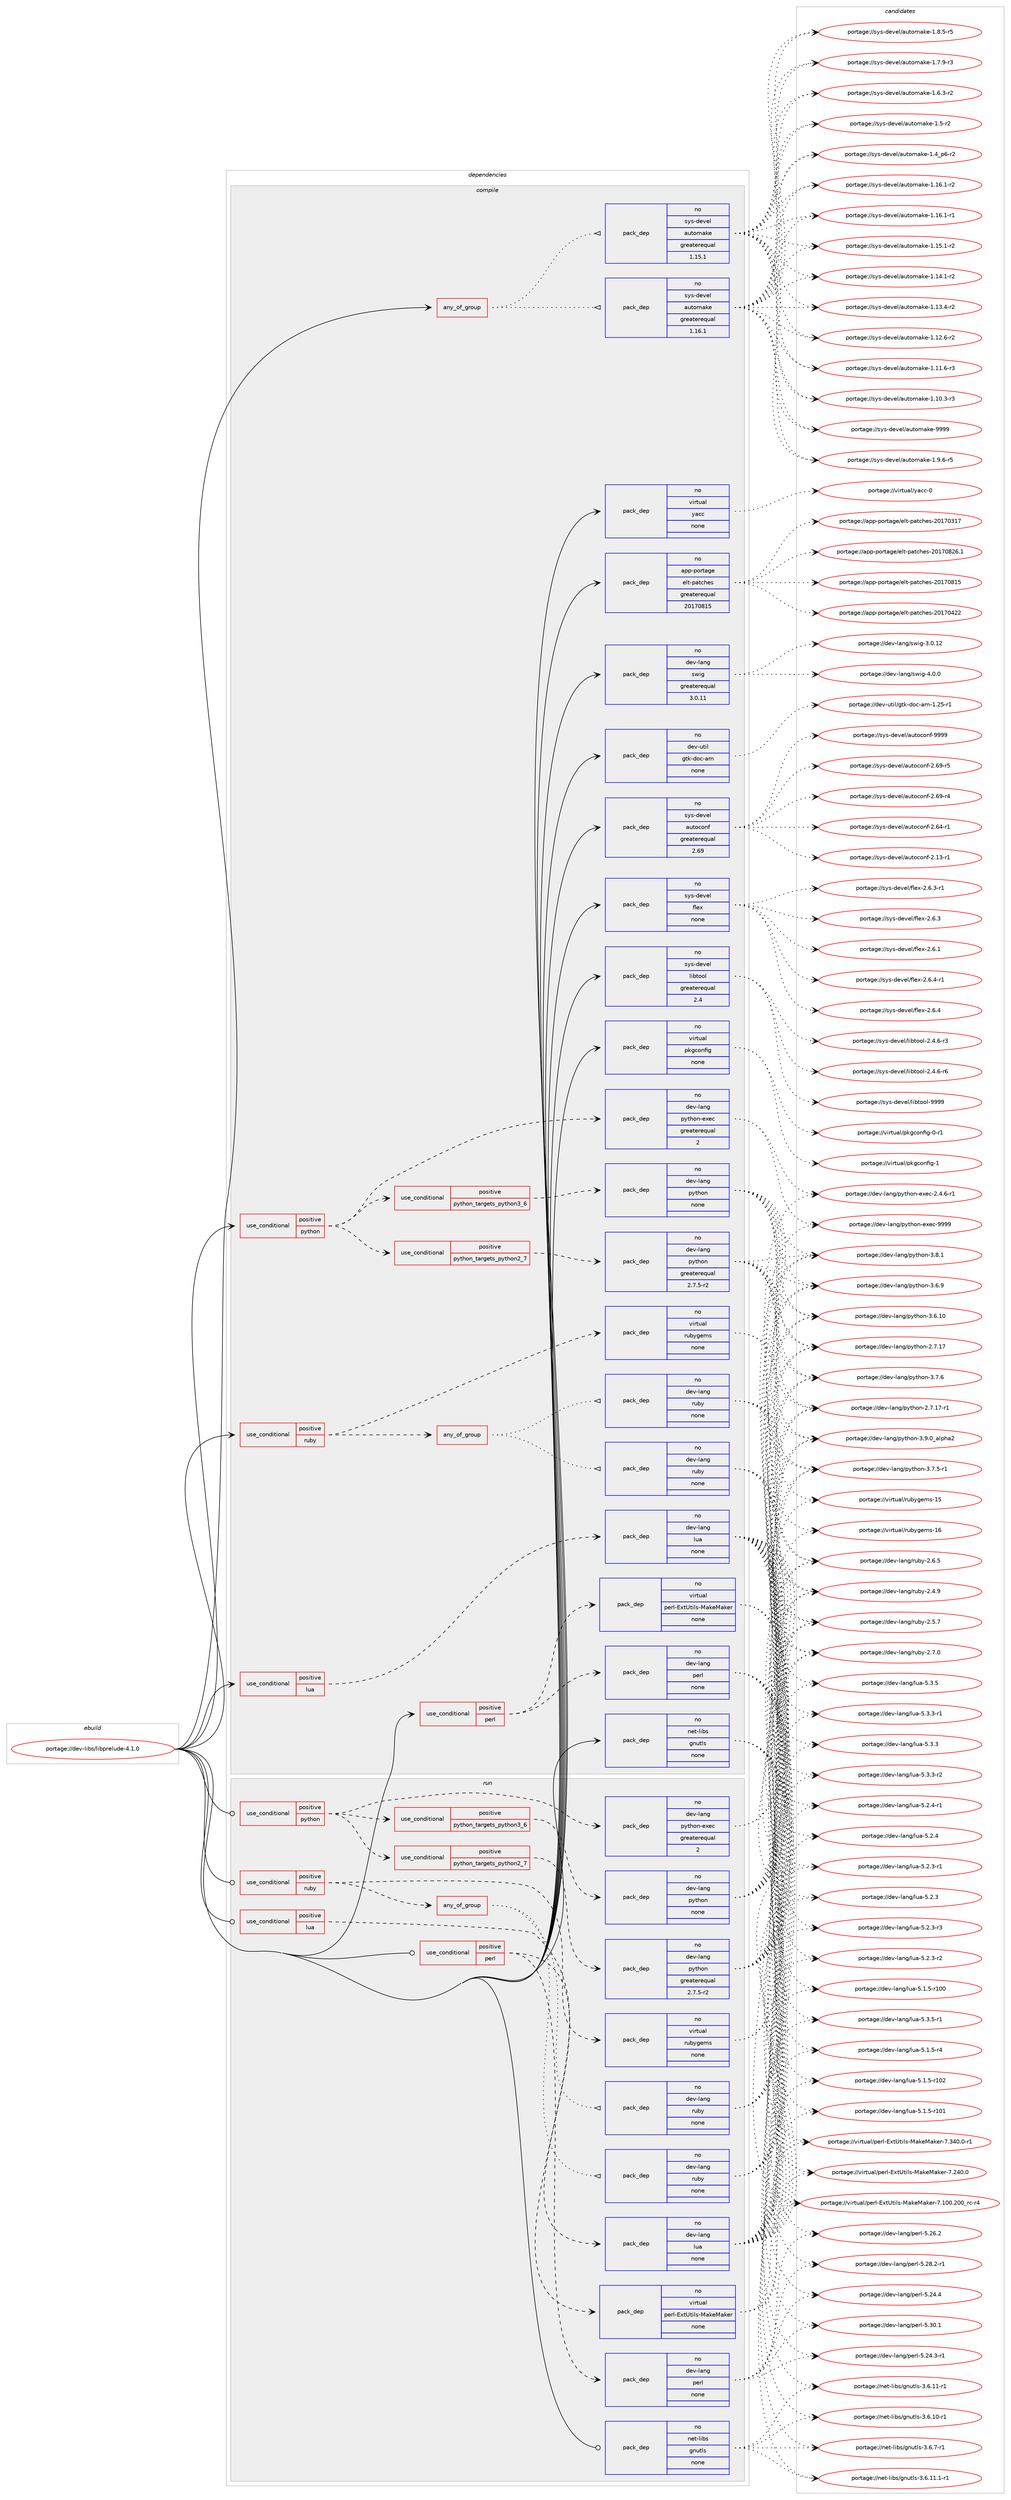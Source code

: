 digraph prolog {

# *************
# Graph options
# *************

newrank=true;
concentrate=true;
compound=true;
graph [rankdir=LR,fontname=Helvetica,fontsize=10,ranksep=1.5];#, ranksep=2.5, nodesep=0.2];
edge  [arrowhead=vee];
node  [fontname=Helvetica,fontsize=10];

# **********
# The ebuild
# **********

subgraph cluster_leftcol {
color=gray;
label=<<i>ebuild</i>>;
id [label="portage://dev-libs/libprelude-4.1.0", color=red, width=4, href="../dev-libs/libprelude-4.1.0.svg"];
}

# ****************
# The dependencies
# ****************

subgraph cluster_midcol {
color=gray;
label=<<i>dependencies</i>>;
subgraph cluster_compile {
fillcolor="#eeeeee";
style=filled;
label=<<i>compile</i>>;
subgraph any5005 {
dependency511119 [label=<<TABLE BORDER="0" CELLBORDER="1" CELLSPACING="0" CELLPADDING="4"><TR><TD CELLPADDING="10">any_of_group</TD></TR></TABLE>>, shape=none, color=red];subgraph pack380929 {
dependency511120 [label=<<TABLE BORDER="0" CELLBORDER="1" CELLSPACING="0" CELLPADDING="4" WIDTH="220"><TR><TD ROWSPAN="6" CELLPADDING="30">pack_dep</TD></TR><TR><TD WIDTH="110">no</TD></TR><TR><TD>sys-devel</TD></TR><TR><TD>automake</TD></TR><TR><TD>greaterequal</TD></TR><TR><TD>1.16.1</TD></TR></TABLE>>, shape=none, color=blue];
}
dependency511119:e -> dependency511120:w [weight=20,style="dotted",arrowhead="oinv"];
subgraph pack380930 {
dependency511121 [label=<<TABLE BORDER="0" CELLBORDER="1" CELLSPACING="0" CELLPADDING="4" WIDTH="220"><TR><TD ROWSPAN="6" CELLPADDING="30">pack_dep</TD></TR><TR><TD WIDTH="110">no</TD></TR><TR><TD>sys-devel</TD></TR><TR><TD>automake</TD></TR><TR><TD>greaterequal</TD></TR><TR><TD>1.15.1</TD></TR></TABLE>>, shape=none, color=blue];
}
dependency511119:e -> dependency511121:w [weight=20,style="dotted",arrowhead="oinv"];
}
id:e -> dependency511119:w [weight=20,style="solid",arrowhead="vee"];
subgraph cond124950 {
dependency511122 [label=<<TABLE BORDER="0" CELLBORDER="1" CELLSPACING="0" CELLPADDING="4"><TR><TD ROWSPAN="3" CELLPADDING="10">use_conditional</TD></TR><TR><TD>positive</TD></TR><TR><TD>lua</TD></TR></TABLE>>, shape=none, color=red];
subgraph pack380931 {
dependency511123 [label=<<TABLE BORDER="0" CELLBORDER="1" CELLSPACING="0" CELLPADDING="4" WIDTH="220"><TR><TD ROWSPAN="6" CELLPADDING="30">pack_dep</TD></TR><TR><TD WIDTH="110">no</TD></TR><TR><TD>dev-lang</TD></TR><TR><TD>lua</TD></TR><TR><TD>none</TD></TR><TR><TD></TD></TR></TABLE>>, shape=none, color=blue];
}
dependency511122:e -> dependency511123:w [weight=20,style="dashed",arrowhead="vee"];
}
id:e -> dependency511122:w [weight=20,style="solid",arrowhead="vee"];
subgraph cond124951 {
dependency511124 [label=<<TABLE BORDER="0" CELLBORDER="1" CELLSPACING="0" CELLPADDING="4"><TR><TD ROWSPAN="3" CELLPADDING="10">use_conditional</TD></TR><TR><TD>positive</TD></TR><TR><TD>perl</TD></TR></TABLE>>, shape=none, color=red];
subgraph pack380932 {
dependency511125 [label=<<TABLE BORDER="0" CELLBORDER="1" CELLSPACING="0" CELLPADDING="4" WIDTH="220"><TR><TD ROWSPAN="6" CELLPADDING="30">pack_dep</TD></TR><TR><TD WIDTH="110">no</TD></TR><TR><TD>dev-lang</TD></TR><TR><TD>perl</TD></TR><TR><TD>none</TD></TR><TR><TD></TD></TR></TABLE>>, shape=none, color=blue];
}
dependency511124:e -> dependency511125:w [weight=20,style="dashed",arrowhead="vee"];
subgraph pack380933 {
dependency511126 [label=<<TABLE BORDER="0" CELLBORDER="1" CELLSPACING="0" CELLPADDING="4" WIDTH="220"><TR><TD ROWSPAN="6" CELLPADDING="30">pack_dep</TD></TR><TR><TD WIDTH="110">no</TD></TR><TR><TD>virtual</TD></TR><TR><TD>perl-ExtUtils-MakeMaker</TD></TR><TR><TD>none</TD></TR><TR><TD></TD></TR></TABLE>>, shape=none, color=blue];
}
dependency511124:e -> dependency511126:w [weight=20,style="dashed",arrowhead="vee"];
}
id:e -> dependency511124:w [weight=20,style="solid",arrowhead="vee"];
subgraph cond124952 {
dependency511127 [label=<<TABLE BORDER="0" CELLBORDER="1" CELLSPACING="0" CELLPADDING="4"><TR><TD ROWSPAN="3" CELLPADDING="10">use_conditional</TD></TR><TR><TD>positive</TD></TR><TR><TD>python</TD></TR></TABLE>>, shape=none, color=red];
subgraph cond124953 {
dependency511128 [label=<<TABLE BORDER="0" CELLBORDER="1" CELLSPACING="0" CELLPADDING="4"><TR><TD ROWSPAN="3" CELLPADDING="10">use_conditional</TD></TR><TR><TD>positive</TD></TR><TR><TD>python_targets_python2_7</TD></TR></TABLE>>, shape=none, color=red];
subgraph pack380934 {
dependency511129 [label=<<TABLE BORDER="0" CELLBORDER="1" CELLSPACING="0" CELLPADDING="4" WIDTH="220"><TR><TD ROWSPAN="6" CELLPADDING="30">pack_dep</TD></TR><TR><TD WIDTH="110">no</TD></TR><TR><TD>dev-lang</TD></TR><TR><TD>python</TD></TR><TR><TD>greaterequal</TD></TR><TR><TD>2.7.5-r2</TD></TR></TABLE>>, shape=none, color=blue];
}
dependency511128:e -> dependency511129:w [weight=20,style="dashed",arrowhead="vee"];
}
dependency511127:e -> dependency511128:w [weight=20,style="dashed",arrowhead="vee"];
subgraph cond124954 {
dependency511130 [label=<<TABLE BORDER="0" CELLBORDER="1" CELLSPACING="0" CELLPADDING="4"><TR><TD ROWSPAN="3" CELLPADDING="10">use_conditional</TD></TR><TR><TD>positive</TD></TR><TR><TD>python_targets_python3_6</TD></TR></TABLE>>, shape=none, color=red];
subgraph pack380935 {
dependency511131 [label=<<TABLE BORDER="0" CELLBORDER="1" CELLSPACING="0" CELLPADDING="4" WIDTH="220"><TR><TD ROWSPAN="6" CELLPADDING="30">pack_dep</TD></TR><TR><TD WIDTH="110">no</TD></TR><TR><TD>dev-lang</TD></TR><TR><TD>python</TD></TR><TR><TD>none</TD></TR><TR><TD></TD></TR></TABLE>>, shape=none, color=blue];
}
dependency511130:e -> dependency511131:w [weight=20,style="dashed",arrowhead="vee"];
}
dependency511127:e -> dependency511130:w [weight=20,style="dashed",arrowhead="vee"];
subgraph pack380936 {
dependency511132 [label=<<TABLE BORDER="0" CELLBORDER="1" CELLSPACING="0" CELLPADDING="4" WIDTH="220"><TR><TD ROWSPAN="6" CELLPADDING="30">pack_dep</TD></TR><TR><TD WIDTH="110">no</TD></TR><TR><TD>dev-lang</TD></TR><TR><TD>python-exec</TD></TR><TR><TD>greaterequal</TD></TR><TR><TD>2</TD></TR></TABLE>>, shape=none, color=blue];
}
dependency511127:e -> dependency511132:w [weight=20,style="dashed",arrowhead="vee"];
}
id:e -> dependency511127:w [weight=20,style="solid",arrowhead="vee"];
subgraph cond124955 {
dependency511133 [label=<<TABLE BORDER="0" CELLBORDER="1" CELLSPACING="0" CELLPADDING="4"><TR><TD ROWSPAN="3" CELLPADDING="10">use_conditional</TD></TR><TR><TD>positive</TD></TR><TR><TD>ruby</TD></TR></TABLE>>, shape=none, color=red];
subgraph any5006 {
dependency511134 [label=<<TABLE BORDER="0" CELLBORDER="1" CELLSPACING="0" CELLPADDING="4"><TR><TD CELLPADDING="10">any_of_group</TD></TR></TABLE>>, shape=none, color=red];subgraph pack380937 {
dependency511135 [label=<<TABLE BORDER="0" CELLBORDER="1" CELLSPACING="0" CELLPADDING="4" WIDTH="220"><TR><TD ROWSPAN="6" CELLPADDING="30">pack_dep</TD></TR><TR><TD WIDTH="110">no</TD></TR><TR><TD>dev-lang</TD></TR><TR><TD>ruby</TD></TR><TR><TD>none</TD></TR><TR><TD></TD></TR></TABLE>>, shape=none, color=blue];
}
dependency511134:e -> dependency511135:w [weight=20,style="dotted",arrowhead="oinv"];
subgraph pack380938 {
dependency511136 [label=<<TABLE BORDER="0" CELLBORDER="1" CELLSPACING="0" CELLPADDING="4" WIDTH="220"><TR><TD ROWSPAN="6" CELLPADDING="30">pack_dep</TD></TR><TR><TD WIDTH="110">no</TD></TR><TR><TD>dev-lang</TD></TR><TR><TD>ruby</TD></TR><TR><TD>none</TD></TR><TR><TD></TD></TR></TABLE>>, shape=none, color=blue];
}
dependency511134:e -> dependency511136:w [weight=20,style="dotted",arrowhead="oinv"];
}
dependency511133:e -> dependency511134:w [weight=20,style="dashed",arrowhead="vee"];
subgraph pack380939 {
dependency511137 [label=<<TABLE BORDER="0" CELLBORDER="1" CELLSPACING="0" CELLPADDING="4" WIDTH="220"><TR><TD ROWSPAN="6" CELLPADDING="30">pack_dep</TD></TR><TR><TD WIDTH="110">no</TD></TR><TR><TD>virtual</TD></TR><TR><TD>rubygems</TD></TR><TR><TD>none</TD></TR><TR><TD></TD></TR></TABLE>>, shape=none, color=blue];
}
dependency511133:e -> dependency511137:w [weight=20,style="dashed",arrowhead="vee"];
}
id:e -> dependency511133:w [weight=20,style="solid",arrowhead="vee"];
subgraph pack380940 {
dependency511138 [label=<<TABLE BORDER="0" CELLBORDER="1" CELLSPACING="0" CELLPADDING="4" WIDTH="220"><TR><TD ROWSPAN="6" CELLPADDING="30">pack_dep</TD></TR><TR><TD WIDTH="110">no</TD></TR><TR><TD>app-portage</TD></TR><TR><TD>elt-patches</TD></TR><TR><TD>greaterequal</TD></TR><TR><TD>20170815</TD></TR></TABLE>>, shape=none, color=blue];
}
id:e -> dependency511138:w [weight=20,style="solid",arrowhead="vee"];
subgraph pack380941 {
dependency511139 [label=<<TABLE BORDER="0" CELLBORDER="1" CELLSPACING="0" CELLPADDING="4" WIDTH="220"><TR><TD ROWSPAN="6" CELLPADDING="30">pack_dep</TD></TR><TR><TD WIDTH="110">no</TD></TR><TR><TD>dev-lang</TD></TR><TR><TD>swig</TD></TR><TR><TD>greaterequal</TD></TR><TR><TD>3.0.11</TD></TR></TABLE>>, shape=none, color=blue];
}
id:e -> dependency511139:w [weight=20,style="solid",arrowhead="vee"];
subgraph pack380942 {
dependency511140 [label=<<TABLE BORDER="0" CELLBORDER="1" CELLSPACING="0" CELLPADDING="4" WIDTH="220"><TR><TD ROWSPAN="6" CELLPADDING="30">pack_dep</TD></TR><TR><TD WIDTH="110">no</TD></TR><TR><TD>dev-util</TD></TR><TR><TD>gtk-doc-am</TD></TR><TR><TD>none</TD></TR><TR><TD></TD></TR></TABLE>>, shape=none, color=blue];
}
id:e -> dependency511140:w [weight=20,style="solid",arrowhead="vee"];
subgraph pack380943 {
dependency511141 [label=<<TABLE BORDER="0" CELLBORDER="1" CELLSPACING="0" CELLPADDING="4" WIDTH="220"><TR><TD ROWSPAN="6" CELLPADDING="30">pack_dep</TD></TR><TR><TD WIDTH="110">no</TD></TR><TR><TD>net-libs</TD></TR><TR><TD>gnutls</TD></TR><TR><TD>none</TD></TR><TR><TD></TD></TR></TABLE>>, shape=none, color=blue];
}
id:e -> dependency511141:w [weight=20,style="solid",arrowhead="vee"];
subgraph pack380944 {
dependency511142 [label=<<TABLE BORDER="0" CELLBORDER="1" CELLSPACING="0" CELLPADDING="4" WIDTH="220"><TR><TD ROWSPAN="6" CELLPADDING="30">pack_dep</TD></TR><TR><TD WIDTH="110">no</TD></TR><TR><TD>sys-devel</TD></TR><TR><TD>autoconf</TD></TR><TR><TD>greaterequal</TD></TR><TR><TD>2.69</TD></TR></TABLE>>, shape=none, color=blue];
}
id:e -> dependency511142:w [weight=20,style="solid",arrowhead="vee"];
subgraph pack380945 {
dependency511143 [label=<<TABLE BORDER="0" CELLBORDER="1" CELLSPACING="0" CELLPADDING="4" WIDTH="220"><TR><TD ROWSPAN="6" CELLPADDING="30">pack_dep</TD></TR><TR><TD WIDTH="110">no</TD></TR><TR><TD>sys-devel</TD></TR><TR><TD>flex</TD></TR><TR><TD>none</TD></TR><TR><TD></TD></TR></TABLE>>, shape=none, color=blue];
}
id:e -> dependency511143:w [weight=20,style="solid",arrowhead="vee"];
subgraph pack380946 {
dependency511144 [label=<<TABLE BORDER="0" CELLBORDER="1" CELLSPACING="0" CELLPADDING="4" WIDTH="220"><TR><TD ROWSPAN="6" CELLPADDING="30">pack_dep</TD></TR><TR><TD WIDTH="110">no</TD></TR><TR><TD>sys-devel</TD></TR><TR><TD>libtool</TD></TR><TR><TD>greaterequal</TD></TR><TR><TD>2.4</TD></TR></TABLE>>, shape=none, color=blue];
}
id:e -> dependency511144:w [weight=20,style="solid",arrowhead="vee"];
subgraph pack380947 {
dependency511145 [label=<<TABLE BORDER="0" CELLBORDER="1" CELLSPACING="0" CELLPADDING="4" WIDTH="220"><TR><TD ROWSPAN="6" CELLPADDING="30">pack_dep</TD></TR><TR><TD WIDTH="110">no</TD></TR><TR><TD>virtual</TD></TR><TR><TD>pkgconfig</TD></TR><TR><TD>none</TD></TR><TR><TD></TD></TR></TABLE>>, shape=none, color=blue];
}
id:e -> dependency511145:w [weight=20,style="solid",arrowhead="vee"];
subgraph pack380948 {
dependency511146 [label=<<TABLE BORDER="0" CELLBORDER="1" CELLSPACING="0" CELLPADDING="4" WIDTH="220"><TR><TD ROWSPAN="6" CELLPADDING="30">pack_dep</TD></TR><TR><TD WIDTH="110">no</TD></TR><TR><TD>virtual</TD></TR><TR><TD>yacc</TD></TR><TR><TD>none</TD></TR><TR><TD></TD></TR></TABLE>>, shape=none, color=blue];
}
id:e -> dependency511146:w [weight=20,style="solid",arrowhead="vee"];
}
subgraph cluster_compileandrun {
fillcolor="#eeeeee";
style=filled;
label=<<i>compile and run</i>>;
}
subgraph cluster_run {
fillcolor="#eeeeee";
style=filled;
label=<<i>run</i>>;
subgraph cond124956 {
dependency511147 [label=<<TABLE BORDER="0" CELLBORDER="1" CELLSPACING="0" CELLPADDING="4"><TR><TD ROWSPAN="3" CELLPADDING="10">use_conditional</TD></TR><TR><TD>positive</TD></TR><TR><TD>lua</TD></TR></TABLE>>, shape=none, color=red];
subgraph pack380949 {
dependency511148 [label=<<TABLE BORDER="0" CELLBORDER="1" CELLSPACING="0" CELLPADDING="4" WIDTH="220"><TR><TD ROWSPAN="6" CELLPADDING="30">pack_dep</TD></TR><TR><TD WIDTH="110">no</TD></TR><TR><TD>dev-lang</TD></TR><TR><TD>lua</TD></TR><TR><TD>none</TD></TR><TR><TD></TD></TR></TABLE>>, shape=none, color=blue];
}
dependency511147:e -> dependency511148:w [weight=20,style="dashed",arrowhead="vee"];
}
id:e -> dependency511147:w [weight=20,style="solid",arrowhead="odot"];
subgraph cond124957 {
dependency511149 [label=<<TABLE BORDER="0" CELLBORDER="1" CELLSPACING="0" CELLPADDING="4"><TR><TD ROWSPAN="3" CELLPADDING="10">use_conditional</TD></TR><TR><TD>positive</TD></TR><TR><TD>perl</TD></TR></TABLE>>, shape=none, color=red];
subgraph pack380950 {
dependency511150 [label=<<TABLE BORDER="0" CELLBORDER="1" CELLSPACING="0" CELLPADDING="4" WIDTH="220"><TR><TD ROWSPAN="6" CELLPADDING="30">pack_dep</TD></TR><TR><TD WIDTH="110">no</TD></TR><TR><TD>dev-lang</TD></TR><TR><TD>perl</TD></TR><TR><TD>none</TD></TR><TR><TD></TD></TR></TABLE>>, shape=none, color=blue];
}
dependency511149:e -> dependency511150:w [weight=20,style="dashed",arrowhead="vee"];
subgraph pack380951 {
dependency511151 [label=<<TABLE BORDER="0" CELLBORDER="1" CELLSPACING="0" CELLPADDING="4" WIDTH="220"><TR><TD ROWSPAN="6" CELLPADDING="30">pack_dep</TD></TR><TR><TD WIDTH="110">no</TD></TR><TR><TD>virtual</TD></TR><TR><TD>perl-ExtUtils-MakeMaker</TD></TR><TR><TD>none</TD></TR><TR><TD></TD></TR></TABLE>>, shape=none, color=blue];
}
dependency511149:e -> dependency511151:w [weight=20,style="dashed",arrowhead="vee"];
}
id:e -> dependency511149:w [weight=20,style="solid",arrowhead="odot"];
subgraph cond124958 {
dependency511152 [label=<<TABLE BORDER="0" CELLBORDER="1" CELLSPACING="0" CELLPADDING="4"><TR><TD ROWSPAN="3" CELLPADDING="10">use_conditional</TD></TR><TR><TD>positive</TD></TR><TR><TD>python</TD></TR></TABLE>>, shape=none, color=red];
subgraph cond124959 {
dependency511153 [label=<<TABLE BORDER="0" CELLBORDER="1" CELLSPACING="0" CELLPADDING="4"><TR><TD ROWSPAN="3" CELLPADDING="10">use_conditional</TD></TR><TR><TD>positive</TD></TR><TR><TD>python_targets_python2_7</TD></TR></TABLE>>, shape=none, color=red];
subgraph pack380952 {
dependency511154 [label=<<TABLE BORDER="0" CELLBORDER="1" CELLSPACING="0" CELLPADDING="4" WIDTH="220"><TR><TD ROWSPAN="6" CELLPADDING="30">pack_dep</TD></TR><TR><TD WIDTH="110">no</TD></TR><TR><TD>dev-lang</TD></TR><TR><TD>python</TD></TR><TR><TD>greaterequal</TD></TR><TR><TD>2.7.5-r2</TD></TR></TABLE>>, shape=none, color=blue];
}
dependency511153:e -> dependency511154:w [weight=20,style="dashed",arrowhead="vee"];
}
dependency511152:e -> dependency511153:w [weight=20,style="dashed",arrowhead="vee"];
subgraph cond124960 {
dependency511155 [label=<<TABLE BORDER="0" CELLBORDER="1" CELLSPACING="0" CELLPADDING="4"><TR><TD ROWSPAN="3" CELLPADDING="10">use_conditional</TD></TR><TR><TD>positive</TD></TR><TR><TD>python_targets_python3_6</TD></TR></TABLE>>, shape=none, color=red];
subgraph pack380953 {
dependency511156 [label=<<TABLE BORDER="0" CELLBORDER="1" CELLSPACING="0" CELLPADDING="4" WIDTH="220"><TR><TD ROWSPAN="6" CELLPADDING="30">pack_dep</TD></TR><TR><TD WIDTH="110">no</TD></TR><TR><TD>dev-lang</TD></TR><TR><TD>python</TD></TR><TR><TD>none</TD></TR><TR><TD></TD></TR></TABLE>>, shape=none, color=blue];
}
dependency511155:e -> dependency511156:w [weight=20,style="dashed",arrowhead="vee"];
}
dependency511152:e -> dependency511155:w [weight=20,style="dashed",arrowhead="vee"];
subgraph pack380954 {
dependency511157 [label=<<TABLE BORDER="0" CELLBORDER="1" CELLSPACING="0" CELLPADDING="4" WIDTH="220"><TR><TD ROWSPAN="6" CELLPADDING="30">pack_dep</TD></TR><TR><TD WIDTH="110">no</TD></TR><TR><TD>dev-lang</TD></TR><TR><TD>python-exec</TD></TR><TR><TD>greaterequal</TD></TR><TR><TD>2</TD></TR></TABLE>>, shape=none, color=blue];
}
dependency511152:e -> dependency511157:w [weight=20,style="dashed",arrowhead="vee"];
}
id:e -> dependency511152:w [weight=20,style="solid",arrowhead="odot"];
subgraph cond124961 {
dependency511158 [label=<<TABLE BORDER="0" CELLBORDER="1" CELLSPACING="0" CELLPADDING="4"><TR><TD ROWSPAN="3" CELLPADDING="10">use_conditional</TD></TR><TR><TD>positive</TD></TR><TR><TD>ruby</TD></TR></TABLE>>, shape=none, color=red];
subgraph any5007 {
dependency511159 [label=<<TABLE BORDER="0" CELLBORDER="1" CELLSPACING="0" CELLPADDING="4"><TR><TD CELLPADDING="10">any_of_group</TD></TR></TABLE>>, shape=none, color=red];subgraph pack380955 {
dependency511160 [label=<<TABLE BORDER="0" CELLBORDER="1" CELLSPACING="0" CELLPADDING="4" WIDTH="220"><TR><TD ROWSPAN="6" CELLPADDING="30">pack_dep</TD></TR><TR><TD WIDTH="110">no</TD></TR><TR><TD>dev-lang</TD></TR><TR><TD>ruby</TD></TR><TR><TD>none</TD></TR><TR><TD></TD></TR></TABLE>>, shape=none, color=blue];
}
dependency511159:e -> dependency511160:w [weight=20,style="dotted",arrowhead="oinv"];
subgraph pack380956 {
dependency511161 [label=<<TABLE BORDER="0" CELLBORDER="1" CELLSPACING="0" CELLPADDING="4" WIDTH="220"><TR><TD ROWSPAN="6" CELLPADDING="30">pack_dep</TD></TR><TR><TD WIDTH="110">no</TD></TR><TR><TD>dev-lang</TD></TR><TR><TD>ruby</TD></TR><TR><TD>none</TD></TR><TR><TD></TD></TR></TABLE>>, shape=none, color=blue];
}
dependency511159:e -> dependency511161:w [weight=20,style="dotted",arrowhead="oinv"];
}
dependency511158:e -> dependency511159:w [weight=20,style="dashed",arrowhead="vee"];
subgraph pack380957 {
dependency511162 [label=<<TABLE BORDER="0" CELLBORDER="1" CELLSPACING="0" CELLPADDING="4" WIDTH="220"><TR><TD ROWSPAN="6" CELLPADDING="30">pack_dep</TD></TR><TR><TD WIDTH="110">no</TD></TR><TR><TD>virtual</TD></TR><TR><TD>rubygems</TD></TR><TR><TD>none</TD></TR><TR><TD></TD></TR></TABLE>>, shape=none, color=blue];
}
dependency511158:e -> dependency511162:w [weight=20,style="dashed",arrowhead="vee"];
}
id:e -> dependency511158:w [weight=20,style="solid",arrowhead="odot"];
subgraph pack380958 {
dependency511163 [label=<<TABLE BORDER="0" CELLBORDER="1" CELLSPACING="0" CELLPADDING="4" WIDTH="220"><TR><TD ROWSPAN="6" CELLPADDING="30">pack_dep</TD></TR><TR><TD WIDTH="110">no</TD></TR><TR><TD>net-libs</TD></TR><TR><TD>gnutls</TD></TR><TR><TD>none</TD></TR><TR><TD></TD></TR></TABLE>>, shape=none, color=blue];
}
id:e -> dependency511163:w [weight=20,style="solid",arrowhead="odot"];
}
}

# **************
# The candidates
# **************

subgraph cluster_choices {
rank=same;
color=gray;
label=<<i>candidates</i>>;

subgraph choice380929 {
color=black;
nodesep=1;
choice115121115451001011181011084797117116111109971071014557575757 [label="portage://sys-devel/automake-9999", color=red, width=4,href="../sys-devel/automake-9999.svg"];
choice115121115451001011181011084797117116111109971071014549465746544511453 [label="portage://sys-devel/automake-1.9.6-r5", color=red, width=4,href="../sys-devel/automake-1.9.6-r5.svg"];
choice115121115451001011181011084797117116111109971071014549465646534511453 [label="portage://sys-devel/automake-1.8.5-r5", color=red, width=4,href="../sys-devel/automake-1.8.5-r5.svg"];
choice115121115451001011181011084797117116111109971071014549465546574511451 [label="portage://sys-devel/automake-1.7.9-r3", color=red, width=4,href="../sys-devel/automake-1.7.9-r3.svg"];
choice115121115451001011181011084797117116111109971071014549465446514511450 [label="portage://sys-devel/automake-1.6.3-r2", color=red, width=4,href="../sys-devel/automake-1.6.3-r2.svg"];
choice11512111545100101118101108479711711611110997107101454946534511450 [label="portage://sys-devel/automake-1.5-r2", color=red, width=4,href="../sys-devel/automake-1.5-r2.svg"];
choice115121115451001011181011084797117116111109971071014549465295112544511450 [label="portage://sys-devel/automake-1.4_p6-r2", color=red, width=4,href="../sys-devel/automake-1.4_p6-r2.svg"];
choice11512111545100101118101108479711711611110997107101454946495446494511450 [label="portage://sys-devel/automake-1.16.1-r2", color=red, width=4,href="../sys-devel/automake-1.16.1-r2.svg"];
choice11512111545100101118101108479711711611110997107101454946495446494511449 [label="portage://sys-devel/automake-1.16.1-r1", color=red, width=4,href="../sys-devel/automake-1.16.1-r1.svg"];
choice11512111545100101118101108479711711611110997107101454946495346494511450 [label="portage://sys-devel/automake-1.15.1-r2", color=red, width=4,href="../sys-devel/automake-1.15.1-r2.svg"];
choice11512111545100101118101108479711711611110997107101454946495246494511450 [label="portage://sys-devel/automake-1.14.1-r2", color=red, width=4,href="../sys-devel/automake-1.14.1-r2.svg"];
choice11512111545100101118101108479711711611110997107101454946495146524511450 [label="portage://sys-devel/automake-1.13.4-r2", color=red, width=4,href="../sys-devel/automake-1.13.4-r2.svg"];
choice11512111545100101118101108479711711611110997107101454946495046544511450 [label="portage://sys-devel/automake-1.12.6-r2", color=red, width=4,href="../sys-devel/automake-1.12.6-r2.svg"];
choice11512111545100101118101108479711711611110997107101454946494946544511451 [label="portage://sys-devel/automake-1.11.6-r3", color=red, width=4,href="../sys-devel/automake-1.11.6-r3.svg"];
choice11512111545100101118101108479711711611110997107101454946494846514511451 [label="portage://sys-devel/automake-1.10.3-r3", color=red, width=4,href="../sys-devel/automake-1.10.3-r3.svg"];
dependency511120:e -> choice115121115451001011181011084797117116111109971071014557575757:w [style=dotted,weight="100"];
dependency511120:e -> choice115121115451001011181011084797117116111109971071014549465746544511453:w [style=dotted,weight="100"];
dependency511120:e -> choice115121115451001011181011084797117116111109971071014549465646534511453:w [style=dotted,weight="100"];
dependency511120:e -> choice115121115451001011181011084797117116111109971071014549465546574511451:w [style=dotted,weight="100"];
dependency511120:e -> choice115121115451001011181011084797117116111109971071014549465446514511450:w [style=dotted,weight="100"];
dependency511120:e -> choice11512111545100101118101108479711711611110997107101454946534511450:w [style=dotted,weight="100"];
dependency511120:e -> choice115121115451001011181011084797117116111109971071014549465295112544511450:w [style=dotted,weight="100"];
dependency511120:e -> choice11512111545100101118101108479711711611110997107101454946495446494511450:w [style=dotted,weight="100"];
dependency511120:e -> choice11512111545100101118101108479711711611110997107101454946495446494511449:w [style=dotted,weight="100"];
dependency511120:e -> choice11512111545100101118101108479711711611110997107101454946495346494511450:w [style=dotted,weight="100"];
dependency511120:e -> choice11512111545100101118101108479711711611110997107101454946495246494511450:w [style=dotted,weight="100"];
dependency511120:e -> choice11512111545100101118101108479711711611110997107101454946495146524511450:w [style=dotted,weight="100"];
dependency511120:e -> choice11512111545100101118101108479711711611110997107101454946495046544511450:w [style=dotted,weight="100"];
dependency511120:e -> choice11512111545100101118101108479711711611110997107101454946494946544511451:w [style=dotted,weight="100"];
dependency511120:e -> choice11512111545100101118101108479711711611110997107101454946494846514511451:w [style=dotted,weight="100"];
}
subgraph choice380930 {
color=black;
nodesep=1;
choice115121115451001011181011084797117116111109971071014557575757 [label="portage://sys-devel/automake-9999", color=red, width=4,href="../sys-devel/automake-9999.svg"];
choice115121115451001011181011084797117116111109971071014549465746544511453 [label="portage://sys-devel/automake-1.9.6-r5", color=red, width=4,href="../sys-devel/automake-1.9.6-r5.svg"];
choice115121115451001011181011084797117116111109971071014549465646534511453 [label="portage://sys-devel/automake-1.8.5-r5", color=red, width=4,href="../sys-devel/automake-1.8.5-r5.svg"];
choice115121115451001011181011084797117116111109971071014549465546574511451 [label="portage://sys-devel/automake-1.7.9-r3", color=red, width=4,href="../sys-devel/automake-1.7.9-r3.svg"];
choice115121115451001011181011084797117116111109971071014549465446514511450 [label="portage://sys-devel/automake-1.6.3-r2", color=red, width=4,href="../sys-devel/automake-1.6.3-r2.svg"];
choice11512111545100101118101108479711711611110997107101454946534511450 [label="portage://sys-devel/automake-1.5-r2", color=red, width=4,href="../sys-devel/automake-1.5-r2.svg"];
choice115121115451001011181011084797117116111109971071014549465295112544511450 [label="portage://sys-devel/automake-1.4_p6-r2", color=red, width=4,href="../sys-devel/automake-1.4_p6-r2.svg"];
choice11512111545100101118101108479711711611110997107101454946495446494511450 [label="portage://sys-devel/automake-1.16.1-r2", color=red, width=4,href="../sys-devel/automake-1.16.1-r2.svg"];
choice11512111545100101118101108479711711611110997107101454946495446494511449 [label="portage://sys-devel/automake-1.16.1-r1", color=red, width=4,href="../sys-devel/automake-1.16.1-r1.svg"];
choice11512111545100101118101108479711711611110997107101454946495346494511450 [label="portage://sys-devel/automake-1.15.1-r2", color=red, width=4,href="../sys-devel/automake-1.15.1-r2.svg"];
choice11512111545100101118101108479711711611110997107101454946495246494511450 [label="portage://sys-devel/automake-1.14.1-r2", color=red, width=4,href="../sys-devel/automake-1.14.1-r2.svg"];
choice11512111545100101118101108479711711611110997107101454946495146524511450 [label="portage://sys-devel/automake-1.13.4-r2", color=red, width=4,href="../sys-devel/automake-1.13.4-r2.svg"];
choice11512111545100101118101108479711711611110997107101454946495046544511450 [label="portage://sys-devel/automake-1.12.6-r2", color=red, width=4,href="../sys-devel/automake-1.12.6-r2.svg"];
choice11512111545100101118101108479711711611110997107101454946494946544511451 [label="portage://sys-devel/automake-1.11.6-r3", color=red, width=4,href="../sys-devel/automake-1.11.6-r3.svg"];
choice11512111545100101118101108479711711611110997107101454946494846514511451 [label="portage://sys-devel/automake-1.10.3-r3", color=red, width=4,href="../sys-devel/automake-1.10.3-r3.svg"];
dependency511121:e -> choice115121115451001011181011084797117116111109971071014557575757:w [style=dotted,weight="100"];
dependency511121:e -> choice115121115451001011181011084797117116111109971071014549465746544511453:w [style=dotted,weight="100"];
dependency511121:e -> choice115121115451001011181011084797117116111109971071014549465646534511453:w [style=dotted,weight="100"];
dependency511121:e -> choice115121115451001011181011084797117116111109971071014549465546574511451:w [style=dotted,weight="100"];
dependency511121:e -> choice115121115451001011181011084797117116111109971071014549465446514511450:w [style=dotted,weight="100"];
dependency511121:e -> choice11512111545100101118101108479711711611110997107101454946534511450:w [style=dotted,weight="100"];
dependency511121:e -> choice115121115451001011181011084797117116111109971071014549465295112544511450:w [style=dotted,weight="100"];
dependency511121:e -> choice11512111545100101118101108479711711611110997107101454946495446494511450:w [style=dotted,weight="100"];
dependency511121:e -> choice11512111545100101118101108479711711611110997107101454946495446494511449:w [style=dotted,weight="100"];
dependency511121:e -> choice11512111545100101118101108479711711611110997107101454946495346494511450:w [style=dotted,weight="100"];
dependency511121:e -> choice11512111545100101118101108479711711611110997107101454946495246494511450:w [style=dotted,weight="100"];
dependency511121:e -> choice11512111545100101118101108479711711611110997107101454946495146524511450:w [style=dotted,weight="100"];
dependency511121:e -> choice11512111545100101118101108479711711611110997107101454946495046544511450:w [style=dotted,weight="100"];
dependency511121:e -> choice11512111545100101118101108479711711611110997107101454946494946544511451:w [style=dotted,weight="100"];
dependency511121:e -> choice11512111545100101118101108479711711611110997107101454946494846514511451:w [style=dotted,weight="100"];
}
subgraph choice380931 {
color=black;
nodesep=1;
choice100101118451089711010347108117974553465146534511449 [label="portage://dev-lang/lua-5.3.5-r1", color=red, width=4,href="../dev-lang/lua-5.3.5-r1.svg"];
choice10010111845108971101034710811797455346514653 [label="portage://dev-lang/lua-5.3.5", color=red, width=4,href="../dev-lang/lua-5.3.5.svg"];
choice100101118451089711010347108117974553465146514511450 [label="portage://dev-lang/lua-5.3.3-r2", color=red, width=4,href="../dev-lang/lua-5.3.3-r2.svg"];
choice100101118451089711010347108117974553465146514511449 [label="portage://dev-lang/lua-5.3.3-r1", color=red, width=4,href="../dev-lang/lua-5.3.3-r1.svg"];
choice10010111845108971101034710811797455346514651 [label="portage://dev-lang/lua-5.3.3", color=red, width=4,href="../dev-lang/lua-5.3.3.svg"];
choice100101118451089711010347108117974553465046524511449 [label="portage://dev-lang/lua-5.2.4-r1", color=red, width=4,href="../dev-lang/lua-5.2.4-r1.svg"];
choice10010111845108971101034710811797455346504652 [label="portage://dev-lang/lua-5.2.4", color=red, width=4,href="../dev-lang/lua-5.2.4.svg"];
choice100101118451089711010347108117974553465046514511451 [label="portage://dev-lang/lua-5.2.3-r3", color=red, width=4,href="../dev-lang/lua-5.2.3-r3.svg"];
choice100101118451089711010347108117974553465046514511450 [label="portage://dev-lang/lua-5.2.3-r2", color=red, width=4,href="../dev-lang/lua-5.2.3-r2.svg"];
choice100101118451089711010347108117974553465046514511449 [label="portage://dev-lang/lua-5.2.3-r1", color=red, width=4,href="../dev-lang/lua-5.2.3-r1.svg"];
choice10010111845108971101034710811797455346504651 [label="portage://dev-lang/lua-5.2.3", color=red, width=4,href="../dev-lang/lua-5.2.3.svg"];
choice100101118451089711010347108117974553464946534511452 [label="portage://dev-lang/lua-5.1.5-r4", color=red, width=4,href="../dev-lang/lua-5.1.5-r4.svg"];
choice1001011184510897110103471081179745534649465345114494850 [label="portage://dev-lang/lua-5.1.5-r102", color=red, width=4,href="../dev-lang/lua-5.1.5-r102.svg"];
choice1001011184510897110103471081179745534649465345114494849 [label="portage://dev-lang/lua-5.1.5-r101", color=red, width=4,href="../dev-lang/lua-5.1.5-r101.svg"];
choice1001011184510897110103471081179745534649465345114494848 [label="portage://dev-lang/lua-5.1.5-r100", color=red, width=4,href="../dev-lang/lua-5.1.5-r100.svg"];
dependency511123:e -> choice100101118451089711010347108117974553465146534511449:w [style=dotted,weight="100"];
dependency511123:e -> choice10010111845108971101034710811797455346514653:w [style=dotted,weight="100"];
dependency511123:e -> choice100101118451089711010347108117974553465146514511450:w [style=dotted,weight="100"];
dependency511123:e -> choice100101118451089711010347108117974553465146514511449:w [style=dotted,weight="100"];
dependency511123:e -> choice10010111845108971101034710811797455346514651:w [style=dotted,weight="100"];
dependency511123:e -> choice100101118451089711010347108117974553465046524511449:w [style=dotted,weight="100"];
dependency511123:e -> choice10010111845108971101034710811797455346504652:w [style=dotted,weight="100"];
dependency511123:e -> choice100101118451089711010347108117974553465046514511451:w [style=dotted,weight="100"];
dependency511123:e -> choice100101118451089711010347108117974553465046514511450:w [style=dotted,weight="100"];
dependency511123:e -> choice100101118451089711010347108117974553465046514511449:w [style=dotted,weight="100"];
dependency511123:e -> choice10010111845108971101034710811797455346504651:w [style=dotted,weight="100"];
dependency511123:e -> choice100101118451089711010347108117974553464946534511452:w [style=dotted,weight="100"];
dependency511123:e -> choice1001011184510897110103471081179745534649465345114494850:w [style=dotted,weight="100"];
dependency511123:e -> choice1001011184510897110103471081179745534649465345114494849:w [style=dotted,weight="100"];
dependency511123:e -> choice1001011184510897110103471081179745534649465345114494848:w [style=dotted,weight="100"];
}
subgraph choice380932 {
color=black;
nodesep=1;
choice10010111845108971101034711210111410845534651484649 [label="portage://dev-lang/perl-5.30.1", color=red, width=4,href="../dev-lang/perl-5.30.1.svg"];
choice100101118451089711010347112101114108455346505646504511449 [label="portage://dev-lang/perl-5.28.2-r1", color=red, width=4,href="../dev-lang/perl-5.28.2-r1.svg"];
choice10010111845108971101034711210111410845534650544650 [label="portage://dev-lang/perl-5.26.2", color=red, width=4,href="../dev-lang/perl-5.26.2.svg"];
choice10010111845108971101034711210111410845534650524652 [label="portage://dev-lang/perl-5.24.4", color=red, width=4,href="../dev-lang/perl-5.24.4.svg"];
choice100101118451089711010347112101114108455346505246514511449 [label="portage://dev-lang/perl-5.24.3-r1", color=red, width=4,href="../dev-lang/perl-5.24.3-r1.svg"];
dependency511125:e -> choice10010111845108971101034711210111410845534651484649:w [style=dotted,weight="100"];
dependency511125:e -> choice100101118451089711010347112101114108455346505646504511449:w [style=dotted,weight="100"];
dependency511125:e -> choice10010111845108971101034711210111410845534650544650:w [style=dotted,weight="100"];
dependency511125:e -> choice10010111845108971101034711210111410845534650524652:w [style=dotted,weight="100"];
dependency511125:e -> choice100101118451089711010347112101114108455346505246514511449:w [style=dotted,weight="100"];
}
subgraph choice380933 {
color=black;
nodesep=1;
choice1181051141161179710847112101114108456912011685116105108115457797107101779710710111445554651524846484511449 [label="portage://virtual/perl-ExtUtils-MakeMaker-7.340.0-r1", color=red, width=4,href="../virtual/perl-ExtUtils-MakeMaker-7.340.0-r1.svg"];
choice118105114116117971084711210111410845691201168511610510811545779710710177971071011144555465052484648 [label="portage://virtual/perl-ExtUtils-MakeMaker-7.240.0", color=red, width=4,href="../virtual/perl-ExtUtils-MakeMaker-7.240.0.svg"];
choice118105114116117971084711210111410845691201168511610510811545779710710177971071011144555464948484650484895114994511452 [label="portage://virtual/perl-ExtUtils-MakeMaker-7.100.200_rc-r4", color=red, width=4,href="../virtual/perl-ExtUtils-MakeMaker-7.100.200_rc-r4.svg"];
dependency511126:e -> choice1181051141161179710847112101114108456912011685116105108115457797107101779710710111445554651524846484511449:w [style=dotted,weight="100"];
dependency511126:e -> choice118105114116117971084711210111410845691201168511610510811545779710710177971071011144555465052484648:w [style=dotted,weight="100"];
dependency511126:e -> choice118105114116117971084711210111410845691201168511610510811545779710710177971071011144555464948484650484895114994511452:w [style=dotted,weight="100"];
}
subgraph choice380934 {
color=black;
nodesep=1;
choice10010111845108971101034711212111610411111045514657464895971081121049750 [label="portage://dev-lang/python-3.9.0_alpha2", color=red, width=4,href="../dev-lang/python-3.9.0_alpha2.svg"];
choice100101118451089711010347112121116104111110455146564649 [label="portage://dev-lang/python-3.8.1", color=red, width=4,href="../dev-lang/python-3.8.1.svg"];
choice100101118451089711010347112121116104111110455146554654 [label="portage://dev-lang/python-3.7.6", color=red, width=4,href="../dev-lang/python-3.7.6.svg"];
choice1001011184510897110103471121211161041111104551465546534511449 [label="portage://dev-lang/python-3.7.5-r1", color=red, width=4,href="../dev-lang/python-3.7.5-r1.svg"];
choice100101118451089711010347112121116104111110455146544657 [label="portage://dev-lang/python-3.6.9", color=red, width=4,href="../dev-lang/python-3.6.9.svg"];
choice10010111845108971101034711212111610411111045514654464948 [label="portage://dev-lang/python-3.6.10", color=red, width=4,href="../dev-lang/python-3.6.10.svg"];
choice100101118451089711010347112121116104111110455046554649554511449 [label="portage://dev-lang/python-2.7.17-r1", color=red, width=4,href="../dev-lang/python-2.7.17-r1.svg"];
choice10010111845108971101034711212111610411111045504655464955 [label="portage://dev-lang/python-2.7.17", color=red, width=4,href="../dev-lang/python-2.7.17.svg"];
dependency511129:e -> choice10010111845108971101034711212111610411111045514657464895971081121049750:w [style=dotted,weight="100"];
dependency511129:e -> choice100101118451089711010347112121116104111110455146564649:w [style=dotted,weight="100"];
dependency511129:e -> choice100101118451089711010347112121116104111110455146554654:w [style=dotted,weight="100"];
dependency511129:e -> choice1001011184510897110103471121211161041111104551465546534511449:w [style=dotted,weight="100"];
dependency511129:e -> choice100101118451089711010347112121116104111110455146544657:w [style=dotted,weight="100"];
dependency511129:e -> choice10010111845108971101034711212111610411111045514654464948:w [style=dotted,weight="100"];
dependency511129:e -> choice100101118451089711010347112121116104111110455046554649554511449:w [style=dotted,weight="100"];
dependency511129:e -> choice10010111845108971101034711212111610411111045504655464955:w [style=dotted,weight="100"];
}
subgraph choice380935 {
color=black;
nodesep=1;
choice10010111845108971101034711212111610411111045514657464895971081121049750 [label="portage://dev-lang/python-3.9.0_alpha2", color=red, width=4,href="../dev-lang/python-3.9.0_alpha2.svg"];
choice100101118451089711010347112121116104111110455146564649 [label="portage://dev-lang/python-3.8.1", color=red, width=4,href="../dev-lang/python-3.8.1.svg"];
choice100101118451089711010347112121116104111110455146554654 [label="portage://dev-lang/python-3.7.6", color=red, width=4,href="../dev-lang/python-3.7.6.svg"];
choice1001011184510897110103471121211161041111104551465546534511449 [label="portage://dev-lang/python-3.7.5-r1", color=red, width=4,href="../dev-lang/python-3.7.5-r1.svg"];
choice100101118451089711010347112121116104111110455146544657 [label="portage://dev-lang/python-3.6.9", color=red, width=4,href="../dev-lang/python-3.6.9.svg"];
choice10010111845108971101034711212111610411111045514654464948 [label="portage://dev-lang/python-3.6.10", color=red, width=4,href="../dev-lang/python-3.6.10.svg"];
choice100101118451089711010347112121116104111110455046554649554511449 [label="portage://dev-lang/python-2.7.17-r1", color=red, width=4,href="../dev-lang/python-2.7.17-r1.svg"];
choice10010111845108971101034711212111610411111045504655464955 [label="portage://dev-lang/python-2.7.17", color=red, width=4,href="../dev-lang/python-2.7.17.svg"];
dependency511131:e -> choice10010111845108971101034711212111610411111045514657464895971081121049750:w [style=dotted,weight="100"];
dependency511131:e -> choice100101118451089711010347112121116104111110455146564649:w [style=dotted,weight="100"];
dependency511131:e -> choice100101118451089711010347112121116104111110455146554654:w [style=dotted,weight="100"];
dependency511131:e -> choice1001011184510897110103471121211161041111104551465546534511449:w [style=dotted,weight="100"];
dependency511131:e -> choice100101118451089711010347112121116104111110455146544657:w [style=dotted,weight="100"];
dependency511131:e -> choice10010111845108971101034711212111610411111045514654464948:w [style=dotted,weight="100"];
dependency511131:e -> choice100101118451089711010347112121116104111110455046554649554511449:w [style=dotted,weight="100"];
dependency511131:e -> choice10010111845108971101034711212111610411111045504655464955:w [style=dotted,weight="100"];
}
subgraph choice380936 {
color=black;
nodesep=1;
choice10010111845108971101034711212111610411111045101120101994557575757 [label="portage://dev-lang/python-exec-9999", color=red, width=4,href="../dev-lang/python-exec-9999.svg"];
choice10010111845108971101034711212111610411111045101120101994550465246544511449 [label="portage://dev-lang/python-exec-2.4.6-r1", color=red, width=4,href="../dev-lang/python-exec-2.4.6-r1.svg"];
dependency511132:e -> choice10010111845108971101034711212111610411111045101120101994557575757:w [style=dotted,weight="100"];
dependency511132:e -> choice10010111845108971101034711212111610411111045101120101994550465246544511449:w [style=dotted,weight="100"];
}
subgraph choice380937 {
color=black;
nodesep=1;
choice10010111845108971101034711411798121455046554648 [label="portage://dev-lang/ruby-2.7.0", color=red, width=4,href="../dev-lang/ruby-2.7.0.svg"];
choice10010111845108971101034711411798121455046544653 [label="portage://dev-lang/ruby-2.6.5", color=red, width=4,href="../dev-lang/ruby-2.6.5.svg"];
choice10010111845108971101034711411798121455046534655 [label="portage://dev-lang/ruby-2.5.7", color=red, width=4,href="../dev-lang/ruby-2.5.7.svg"];
choice10010111845108971101034711411798121455046524657 [label="portage://dev-lang/ruby-2.4.9", color=red, width=4,href="../dev-lang/ruby-2.4.9.svg"];
dependency511135:e -> choice10010111845108971101034711411798121455046554648:w [style=dotted,weight="100"];
dependency511135:e -> choice10010111845108971101034711411798121455046544653:w [style=dotted,weight="100"];
dependency511135:e -> choice10010111845108971101034711411798121455046534655:w [style=dotted,weight="100"];
dependency511135:e -> choice10010111845108971101034711411798121455046524657:w [style=dotted,weight="100"];
}
subgraph choice380938 {
color=black;
nodesep=1;
choice10010111845108971101034711411798121455046554648 [label="portage://dev-lang/ruby-2.7.0", color=red, width=4,href="../dev-lang/ruby-2.7.0.svg"];
choice10010111845108971101034711411798121455046544653 [label="portage://dev-lang/ruby-2.6.5", color=red, width=4,href="../dev-lang/ruby-2.6.5.svg"];
choice10010111845108971101034711411798121455046534655 [label="portage://dev-lang/ruby-2.5.7", color=red, width=4,href="../dev-lang/ruby-2.5.7.svg"];
choice10010111845108971101034711411798121455046524657 [label="portage://dev-lang/ruby-2.4.9", color=red, width=4,href="../dev-lang/ruby-2.4.9.svg"];
dependency511136:e -> choice10010111845108971101034711411798121455046554648:w [style=dotted,weight="100"];
dependency511136:e -> choice10010111845108971101034711411798121455046544653:w [style=dotted,weight="100"];
dependency511136:e -> choice10010111845108971101034711411798121455046534655:w [style=dotted,weight="100"];
dependency511136:e -> choice10010111845108971101034711411798121455046524657:w [style=dotted,weight="100"];
}
subgraph choice380939 {
color=black;
nodesep=1;
choice118105114116117971084711411798121103101109115454954 [label="portage://virtual/rubygems-16", color=red, width=4,href="../virtual/rubygems-16.svg"];
choice118105114116117971084711411798121103101109115454953 [label="portage://virtual/rubygems-15", color=red, width=4,href="../virtual/rubygems-15.svg"];
dependency511137:e -> choice118105114116117971084711411798121103101109115454954:w [style=dotted,weight="100"];
dependency511137:e -> choice118105114116117971084711411798121103101109115454953:w [style=dotted,weight="100"];
}
subgraph choice380940 {
color=black;
nodesep=1;
choice971121124511211111411697103101471011081164511297116991041011154550484955485650544649 [label="portage://app-portage/elt-patches-20170826.1", color=red, width=4,href="../app-portage/elt-patches-20170826.1.svg"];
choice97112112451121111141169710310147101108116451129711699104101115455048495548564953 [label="portage://app-portage/elt-patches-20170815", color=red, width=4,href="../app-portage/elt-patches-20170815.svg"];
choice97112112451121111141169710310147101108116451129711699104101115455048495548525050 [label="portage://app-portage/elt-patches-20170422", color=red, width=4,href="../app-portage/elt-patches-20170422.svg"];
choice97112112451121111141169710310147101108116451129711699104101115455048495548514955 [label="portage://app-portage/elt-patches-20170317", color=red, width=4,href="../app-portage/elt-patches-20170317.svg"];
dependency511138:e -> choice971121124511211111411697103101471011081164511297116991041011154550484955485650544649:w [style=dotted,weight="100"];
dependency511138:e -> choice97112112451121111141169710310147101108116451129711699104101115455048495548564953:w [style=dotted,weight="100"];
dependency511138:e -> choice97112112451121111141169710310147101108116451129711699104101115455048495548525050:w [style=dotted,weight="100"];
dependency511138:e -> choice97112112451121111141169710310147101108116451129711699104101115455048495548514955:w [style=dotted,weight="100"];
}
subgraph choice380941 {
color=black;
nodesep=1;
choice100101118451089711010347115119105103455246484648 [label="portage://dev-lang/swig-4.0.0", color=red, width=4,href="../dev-lang/swig-4.0.0.svg"];
choice10010111845108971101034711511910510345514648464950 [label="portage://dev-lang/swig-3.0.12", color=red, width=4,href="../dev-lang/swig-3.0.12.svg"];
dependency511139:e -> choice100101118451089711010347115119105103455246484648:w [style=dotted,weight="100"];
dependency511139:e -> choice10010111845108971101034711511910510345514648464950:w [style=dotted,weight="100"];
}
subgraph choice380942 {
color=black;
nodesep=1;
choice10010111845117116105108471031161074510011199459710945494650534511449 [label="portage://dev-util/gtk-doc-am-1.25-r1", color=red, width=4,href="../dev-util/gtk-doc-am-1.25-r1.svg"];
dependency511140:e -> choice10010111845117116105108471031161074510011199459710945494650534511449:w [style=dotted,weight="100"];
}
subgraph choice380943 {
color=black;
nodesep=1;
choice1101011164510810598115471031101171161081154551465446554511449 [label="portage://net-libs/gnutls-3.6.7-r1", color=red, width=4,href="../net-libs/gnutls-3.6.7-r1.svg"];
choice1101011164510810598115471031101171161081154551465446494946494511449 [label="portage://net-libs/gnutls-3.6.11.1-r1", color=red, width=4,href="../net-libs/gnutls-3.6.11.1-r1.svg"];
choice110101116451081059811547103110117116108115455146544649494511449 [label="portage://net-libs/gnutls-3.6.11-r1", color=red, width=4,href="../net-libs/gnutls-3.6.11-r1.svg"];
choice110101116451081059811547103110117116108115455146544649484511449 [label="portage://net-libs/gnutls-3.6.10-r1", color=red, width=4,href="../net-libs/gnutls-3.6.10-r1.svg"];
dependency511141:e -> choice1101011164510810598115471031101171161081154551465446554511449:w [style=dotted,weight="100"];
dependency511141:e -> choice1101011164510810598115471031101171161081154551465446494946494511449:w [style=dotted,weight="100"];
dependency511141:e -> choice110101116451081059811547103110117116108115455146544649494511449:w [style=dotted,weight="100"];
dependency511141:e -> choice110101116451081059811547103110117116108115455146544649484511449:w [style=dotted,weight="100"];
}
subgraph choice380944 {
color=black;
nodesep=1;
choice115121115451001011181011084797117116111991111101024557575757 [label="portage://sys-devel/autoconf-9999", color=red, width=4,href="../sys-devel/autoconf-9999.svg"];
choice1151211154510010111810110847971171161119911111010245504654574511453 [label="portage://sys-devel/autoconf-2.69-r5", color=red, width=4,href="../sys-devel/autoconf-2.69-r5.svg"];
choice1151211154510010111810110847971171161119911111010245504654574511452 [label="portage://sys-devel/autoconf-2.69-r4", color=red, width=4,href="../sys-devel/autoconf-2.69-r4.svg"];
choice1151211154510010111810110847971171161119911111010245504654524511449 [label="portage://sys-devel/autoconf-2.64-r1", color=red, width=4,href="../sys-devel/autoconf-2.64-r1.svg"];
choice1151211154510010111810110847971171161119911111010245504649514511449 [label="portage://sys-devel/autoconf-2.13-r1", color=red, width=4,href="../sys-devel/autoconf-2.13-r1.svg"];
dependency511142:e -> choice115121115451001011181011084797117116111991111101024557575757:w [style=dotted,weight="100"];
dependency511142:e -> choice1151211154510010111810110847971171161119911111010245504654574511453:w [style=dotted,weight="100"];
dependency511142:e -> choice1151211154510010111810110847971171161119911111010245504654574511452:w [style=dotted,weight="100"];
dependency511142:e -> choice1151211154510010111810110847971171161119911111010245504654524511449:w [style=dotted,weight="100"];
dependency511142:e -> choice1151211154510010111810110847971171161119911111010245504649514511449:w [style=dotted,weight="100"];
}
subgraph choice380945 {
color=black;
nodesep=1;
choice11512111545100101118101108471021081011204550465446524511449 [label="portage://sys-devel/flex-2.6.4-r1", color=red, width=4,href="../sys-devel/flex-2.6.4-r1.svg"];
choice1151211154510010111810110847102108101120455046544652 [label="portage://sys-devel/flex-2.6.4", color=red, width=4,href="../sys-devel/flex-2.6.4.svg"];
choice11512111545100101118101108471021081011204550465446514511449 [label="portage://sys-devel/flex-2.6.3-r1", color=red, width=4,href="../sys-devel/flex-2.6.3-r1.svg"];
choice1151211154510010111810110847102108101120455046544651 [label="portage://sys-devel/flex-2.6.3", color=red, width=4,href="../sys-devel/flex-2.6.3.svg"];
choice1151211154510010111810110847102108101120455046544649 [label="portage://sys-devel/flex-2.6.1", color=red, width=4,href="../sys-devel/flex-2.6.1.svg"];
dependency511143:e -> choice11512111545100101118101108471021081011204550465446524511449:w [style=dotted,weight="100"];
dependency511143:e -> choice1151211154510010111810110847102108101120455046544652:w [style=dotted,weight="100"];
dependency511143:e -> choice11512111545100101118101108471021081011204550465446514511449:w [style=dotted,weight="100"];
dependency511143:e -> choice1151211154510010111810110847102108101120455046544651:w [style=dotted,weight="100"];
dependency511143:e -> choice1151211154510010111810110847102108101120455046544649:w [style=dotted,weight="100"];
}
subgraph choice380946 {
color=black;
nodesep=1;
choice1151211154510010111810110847108105981161111111084557575757 [label="portage://sys-devel/libtool-9999", color=red, width=4,href="../sys-devel/libtool-9999.svg"];
choice1151211154510010111810110847108105981161111111084550465246544511454 [label="portage://sys-devel/libtool-2.4.6-r6", color=red, width=4,href="../sys-devel/libtool-2.4.6-r6.svg"];
choice1151211154510010111810110847108105981161111111084550465246544511451 [label="portage://sys-devel/libtool-2.4.6-r3", color=red, width=4,href="../sys-devel/libtool-2.4.6-r3.svg"];
dependency511144:e -> choice1151211154510010111810110847108105981161111111084557575757:w [style=dotted,weight="100"];
dependency511144:e -> choice1151211154510010111810110847108105981161111111084550465246544511454:w [style=dotted,weight="100"];
dependency511144:e -> choice1151211154510010111810110847108105981161111111084550465246544511451:w [style=dotted,weight="100"];
}
subgraph choice380947 {
color=black;
nodesep=1;
choice1181051141161179710847112107103991111101021051034549 [label="portage://virtual/pkgconfig-1", color=red, width=4,href="../virtual/pkgconfig-1.svg"];
choice11810511411611797108471121071039911111010210510345484511449 [label="portage://virtual/pkgconfig-0-r1", color=red, width=4,href="../virtual/pkgconfig-0-r1.svg"];
dependency511145:e -> choice1181051141161179710847112107103991111101021051034549:w [style=dotted,weight="100"];
dependency511145:e -> choice11810511411611797108471121071039911111010210510345484511449:w [style=dotted,weight="100"];
}
subgraph choice380948 {
color=black;
nodesep=1;
choice11810511411611797108471219799994548 [label="portage://virtual/yacc-0", color=red, width=4,href="../virtual/yacc-0.svg"];
dependency511146:e -> choice11810511411611797108471219799994548:w [style=dotted,weight="100"];
}
subgraph choice380949 {
color=black;
nodesep=1;
choice100101118451089711010347108117974553465146534511449 [label="portage://dev-lang/lua-5.3.5-r1", color=red, width=4,href="../dev-lang/lua-5.3.5-r1.svg"];
choice10010111845108971101034710811797455346514653 [label="portage://dev-lang/lua-5.3.5", color=red, width=4,href="../dev-lang/lua-5.3.5.svg"];
choice100101118451089711010347108117974553465146514511450 [label="portage://dev-lang/lua-5.3.3-r2", color=red, width=4,href="../dev-lang/lua-5.3.3-r2.svg"];
choice100101118451089711010347108117974553465146514511449 [label="portage://dev-lang/lua-5.3.3-r1", color=red, width=4,href="../dev-lang/lua-5.3.3-r1.svg"];
choice10010111845108971101034710811797455346514651 [label="portage://dev-lang/lua-5.3.3", color=red, width=4,href="../dev-lang/lua-5.3.3.svg"];
choice100101118451089711010347108117974553465046524511449 [label="portage://dev-lang/lua-5.2.4-r1", color=red, width=4,href="../dev-lang/lua-5.2.4-r1.svg"];
choice10010111845108971101034710811797455346504652 [label="portage://dev-lang/lua-5.2.4", color=red, width=4,href="../dev-lang/lua-5.2.4.svg"];
choice100101118451089711010347108117974553465046514511451 [label="portage://dev-lang/lua-5.2.3-r3", color=red, width=4,href="../dev-lang/lua-5.2.3-r3.svg"];
choice100101118451089711010347108117974553465046514511450 [label="portage://dev-lang/lua-5.2.3-r2", color=red, width=4,href="../dev-lang/lua-5.2.3-r2.svg"];
choice100101118451089711010347108117974553465046514511449 [label="portage://dev-lang/lua-5.2.3-r1", color=red, width=4,href="../dev-lang/lua-5.2.3-r1.svg"];
choice10010111845108971101034710811797455346504651 [label="portage://dev-lang/lua-5.2.3", color=red, width=4,href="../dev-lang/lua-5.2.3.svg"];
choice100101118451089711010347108117974553464946534511452 [label="portage://dev-lang/lua-5.1.5-r4", color=red, width=4,href="../dev-lang/lua-5.1.5-r4.svg"];
choice1001011184510897110103471081179745534649465345114494850 [label="portage://dev-lang/lua-5.1.5-r102", color=red, width=4,href="../dev-lang/lua-5.1.5-r102.svg"];
choice1001011184510897110103471081179745534649465345114494849 [label="portage://dev-lang/lua-5.1.5-r101", color=red, width=4,href="../dev-lang/lua-5.1.5-r101.svg"];
choice1001011184510897110103471081179745534649465345114494848 [label="portage://dev-lang/lua-5.1.5-r100", color=red, width=4,href="../dev-lang/lua-5.1.5-r100.svg"];
dependency511148:e -> choice100101118451089711010347108117974553465146534511449:w [style=dotted,weight="100"];
dependency511148:e -> choice10010111845108971101034710811797455346514653:w [style=dotted,weight="100"];
dependency511148:e -> choice100101118451089711010347108117974553465146514511450:w [style=dotted,weight="100"];
dependency511148:e -> choice100101118451089711010347108117974553465146514511449:w [style=dotted,weight="100"];
dependency511148:e -> choice10010111845108971101034710811797455346514651:w [style=dotted,weight="100"];
dependency511148:e -> choice100101118451089711010347108117974553465046524511449:w [style=dotted,weight="100"];
dependency511148:e -> choice10010111845108971101034710811797455346504652:w [style=dotted,weight="100"];
dependency511148:e -> choice100101118451089711010347108117974553465046514511451:w [style=dotted,weight="100"];
dependency511148:e -> choice100101118451089711010347108117974553465046514511450:w [style=dotted,weight="100"];
dependency511148:e -> choice100101118451089711010347108117974553465046514511449:w [style=dotted,weight="100"];
dependency511148:e -> choice10010111845108971101034710811797455346504651:w [style=dotted,weight="100"];
dependency511148:e -> choice100101118451089711010347108117974553464946534511452:w [style=dotted,weight="100"];
dependency511148:e -> choice1001011184510897110103471081179745534649465345114494850:w [style=dotted,weight="100"];
dependency511148:e -> choice1001011184510897110103471081179745534649465345114494849:w [style=dotted,weight="100"];
dependency511148:e -> choice1001011184510897110103471081179745534649465345114494848:w [style=dotted,weight="100"];
}
subgraph choice380950 {
color=black;
nodesep=1;
choice10010111845108971101034711210111410845534651484649 [label="portage://dev-lang/perl-5.30.1", color=red, width=4,href="../dev-lang/perl-5.30.1.svg"];
choice100101118451089711010347112101114108455346505646504511449 [label="portage://dev-lang/perl-5.28.2-r1", color=red, width=4,href="../dev-lang/perl-5.28.2-r1.svg"];
choice10010111845108971101034711210111410845534650544650 [label="portage://dev-lang/perl-5.26.2", color=red, width=4,href="../dev-lang/perl-5.26.2.svg"];
choice10010111845108971101034711210111410845534650524652 [label="portage://dev-lang/perl-5.24.4", color=red, width=4,href="../dev-lang/perl-5.24.4.svg"];
choice100101118451089711010347112101114108455346505246514511449 [label="portage://dev-lang/perl-5.24.3-r1", color=red, width=4,href="../dev-lang/perl-5.24.3-r1.svg"];
dependency511150:e -> choice10010111845108971101034711210111410845534651484649:w [style=dotted,weight="100"];
dependency511150:e -> choice100101118451089711010347112101114108455346505646504511449:w [style=dotted,weight="100"];
dependency511150:e -> choice10010111845108971101034711210111410845534650544650:w [style=dotted,weight="100"];
dependency511150:e -> choice10010111845108971101034711210111410845534650524652:w [style=dotted,weight="100"];
dependency511150:e -> choice100101118451089711010347112101114108455346505246514511449:w [style=dotted,weight="100"];
}
subgraph choice380951 {
color=black;
nodesep=1;
choice1181051141161179710847112101114108456912011685116105108115457797107101779710710111445554651524846484511449 [label="portage://virtual/perl-ExtUtils-MakeMaker-7.340.0-r1", color=red, width=4,href="../virtual/perl-ExtUtils-MakeMaker-7.340.0-r1.svg"];
choice118105114116117971084711210111410845691201168511610510811545779710710177971071011144555465052484648 [label="portage://virtual/perl-ExtUtils-MakeMaker-7.240.0", color=red, width=4,href="../virtual/perl-ExtUtils-MakeMaker-7.240.0.svg"];
choice118105114116117971084711210111410845691201168511610510811545779710710177971071011144555464948484650484895114994511452 [label="portage://virtual/perl-ExtUtils-MakeMaker-7.100.200_rc-r4", color=red, width=4,href="../virtual/perl-ExtUtils-MakeMaker-7.100.200_rc-r4.svg"];
dependency511151:e -> choice1181051141161179710847112101114108456912011685116105108115457797107101779710710111445554651524846484511449:w [style=dotted,weight="100"];
dependency511151:e -> choice118105114116117971084711210111410845691201168511610510811545779710710177971071011144555465052484648:w [style=dotted,weight="100"];
dependency511151:e -> choice118105114116117971084711210111410845691201168511610510811545779710710177971071011144555464948484650484895114994511452:w [style=dotted,weight="100"];
}
subgraph choice380952 {
color=black;
nodesep=1;
choice10010111845108971101034711212111610411111045514657464895971081121049750 [label="portage://dev-lang/python-3.9.0_alpha2", color=red, width=4,href="../dev-lang/python-3.9.0_alpha2.svg"];
choice100101118451089711010347112121116104111110455146564649 [label="portage://dev-lang/python-3.8.1", color=red, width=4,href="../dev-lang/python-3.8.1.svg"];
choice100101118451089711010347112121116104111110455146554654 [label="portage://dev-lang/python-3.7.6", color=red, width=4,href="../dev-lang/python-3.7.6.svg"];
choice1001011184510897110103471121211161041111104551465546534511449 [label="portage://dev-lang/python-3.7.5-r1", color=red, width=4,href="../dev-lang/python-3.7.5-r1.svg"];
choice100101118451089711010347112121116104111110455146544657 [label="portage://dev-lang/python-3.6.9", color=red, width=4,href="../dev-lang/python-3.6.9.svg"];
choice10010111845108971101034711212111610411111045514654464948 [label="portage://dev-lang/python-3.6.10", color=red, width=4,href="../dev-lang/python-3.6.10.svg"];
choice100101118451089711010347112121116104111110455046554649554511449 [label="portage://dev-lang/python-2.7.17-r1", color=red, width=4,href="../dev-lang/python-2.7.17-r1.svg"];
choice10010111845108971101034711212111610411111045504655464955 [label="portage://dev-lang/python-2.7.17", color=red, width=4,href="../dev-lang/python-2.7.17.svg"];
dependency511154:e -> choice10010111845108971101034711212111610411111045514657464895971081121049750:w [style=dotted,weight="100"];
dependency511154:e -> choice100101118451089711010347112121116104111110455146564649:w [style=dotted,weight="100"];
dependency511154:e -> choice100101118451089711010347112121116104111110455146554654:w [style=dotted,weight="100"];
dependency511154:e -> choice1001011184510897110103471121211161041111104551465546534511449:w [style=dotted,weight="100"];
dependency511154:e -> choice100101118451089711010347112121116104111110455146544657:w [style=dotted,weight="100"];
dependency511154:e -> choice10010111845108971101034711212111610411111045514654464948:w [style=dotted,weight="100"];
dependency511154:e -> choice100101118451089711010347112121116104111110455046554649554511449:w [style=dotted,weight="100"];
dependency511154:e -> choice10010111845108971101034711212111610411111045504655464955:w [style=dotted,weight="100"];
}
subgraph choice380953 {
color=black;
nodesep=1;
choice10010111845108971101034711212111610411111045514657464895971081121049750 [label="portage://dev-lang/python-3.9.0_alpha2", color=red, width=4,href="../dev-lang/python-3.9.0_alpha2.svg"];
choice100101118451089711010347112121116104111110455146564649 [label="portage://dev-lang/python-3.8.1", color=red, width=4,href="../dev-lang/python-3.8.1.svg"];
choice100101118451089711010347112121116104111110455146554654 [label="portage://dev-lang/python-3.7.6", color=red, width=4,href="../dev-lang/python-3.7.6.svg"];
choice1001011184510897110103471121211161041111104551465546534511449 [label="portage://dev-lang/python-3.7.5-r1", color=red, width=4,href="../dev-lang/python-3.7.5-r1.svg"];
choice100101118451089711010347112121116104111110455146544657 [label="portage://dev-lang/python-3.6.9", color=red, width=4,href="../dev-lang/python-3.6.9.svg"];
choice10010111845108971101034711212111610411111045514654464948 [label="portage://dev-lang/python-3.6.10", color=red, width=4,href="../dev-lang/python-3.6.10.svg"];
choice100101118451089711010347112121116104111110455046554649554511449 [label="portage://dev-lang/python-2.7.17-r1", color=red, width=4,href="../dev-lang/python-2.7.17-r1.svg"];
choice10010111845108971101034711212111610411111045504655464955 [label="portage://dev-lang/python-2.7.17", color=red, width=4,href="../dev-lang/python-2.7.17.svg"];
dependency511156:e -> choice10010111845108971101034711212111610411111045514657464895971081121049750:w [style=dotted,weight="100"];
dependency511156:e -> choice100101118451089711010347112121116104111110455146564649:w [style=dotted,weight="100"];
dependency511156:e -> choice100101118451089711010347112121116104111110455146554654:w [style=dotted,weight="100"];
dependency511156:e -> choice1001011184510897110103471121211161041111104551465546534511449:w [style=dotted,weight="100"];
dependency511156:e -> choice100101118451089711010347112121116104111110455146544657:w [style=dotted,weight="100"];
dependency511156:e -> choice10010111845108971101034711212111610411111045514654464948:w [style=dotted,weight="100"];
dependency511156:e -> choice100101118451089711010347112121116104111110455046554649554511449:w [style=dotted,weight="100"];
dependency511156:e -> choice10010111845108971101034711212111610411111045504655464955:w [style=dotted,weight="100"];
}
subgraph choice380954 {
color=black;
nodesep=1;
choice10010111845108971101034711212111610411111045101120101994557575757 [label="portage://dev-lang/python-exec-9999", color=red, width=4,href="../dev-lang/python-exec-9999.svg"];
choice10010111845108971101034711212111610411111045101120101994550465246544511449 [label="portage://dev-lang/python-exec-2.4.6-r1", color=red, width=4,href="../dev-lang/python-exec-2.4.6-r1.svg"];
dependency511157:e -> choice10010111845108971101034711212111610411111045101120101994557575757:w [style=dotted,weight="100"];
dependency511157:e -> choice10010111845108971101034711212111610411111045101120101994550465246544511449:w [style=dotted,weight="100"];
}
subgraph choice380955 {
color=black;
nodesep=1;
choice10010111845108971101034711411798121455046554648 [label="portage://dev-lang/ruby-2.7.0", color=red, width=4,href="../dev-lang/ruby-2.7.0.svg"];
choice10010111845108971101034711411798121455046544653 [label="portage://dev-lang/ruby-2.6.5", color=red, width=4,href="../dev-lang/ruby-2.6.5.svg"];
choice10010111845108971101034711411798121455046534655 [label="portage://dev-lang/ruby-2.5.7", color=red, width=4,href="../dev-lang/ruby-2.5.7.svg"];
choice10010111845108971101034711411798121455046524657 [label="portage://dev-lang/ruby-2.4.9", color=red, width=4,href="../dev-lang/ruby-2.4.9.svg"];
dependency511160:e -> choice10010111845108971101034711411798121455046554648:w [style=dotted,weight="100"];
dependency511160:e -> choice10010111845108971101034711411798121455046544653:w [style=dotted,weight="100"];
dependency511160:e -> choice10010111845108971101034711411798121455046534655:w [style=dotted,weight="100"];
dependency511160:e -> choice10010111845108971101034711411798121455046524657:w [style=dotted,weight="100"];
}
subgraph choice380956 {
color=black;
nodesep=1;
choice10010111845108971101034711411798121455046554648 [label="portage://dev-lang/ruby-2.7.0", color=red, width=4,href="../dev-lang/ruby-2.7.0.svg"];
choice10010111845108971101034711411798121455046544653 [label="portage://dev-lang/ruby-2.6.5", color=red, width=4,href="../dev-lang/ruby-2.6.5.svg"];
choice10010111845108971101034711411798121455046534655 [label="portage://dev-lang/ruby-2.5.7", color=red, width=4,href="../dev-lang/ruby-2.5.7.svg"];
choice10010111845108971101034711411798121455046524657 [label="portage://dev-lang/ruby-2.4.9", color=red, width=4,href="../dev-lang/ruby-2.4.9.svg"];
dependency511161:e -> choice10010111845108971101034711411798121455046554648:w [style=dotted,weight="100"];
dependency511161:e -> choice10010111845108971101034711411798121455046544653:w [style=dotted,weight="100"];
dependency511161:e -> choice10010111845108971101034711411798121455046534655:w [style=dotted,weight="100"];
dependency511161:e -> choice10010111845108971101034711411798121455046524657:w [style=dotted,weight="100"];
}
subgraph choice380957 {
color=black;
nodesep=1;
choice118105114116117971084711411798121103101109115454954 [label="portage://virtual/rubygems-16", color=red, width=4,href="../virtual/rubygems-16.svg"];
choice118105114116117971084711411798121103101109115454953 [label="portage://virtual/rubygems-15", color=red, width=4,href="../virtual/rubygems-15.svg"];
dependency511162:e -> choice118105114116117971084711411798121103101109115454954:w [style=dotted,weight="100"];
dependency511162:e -> choice118105114116117971084711411798121103101109115454953:w [style=dotted,weight="100"];
}
subgraph choice380958 {
color=black;
nodesep=1;
choice1101011164510810598115471031101171161081154551465446554511449 [label="portage://net-libs/gnutls-3.6.7-r1", color=red, width=4,href="../net-libs/gnutls-3.6.7-r1.svg"];
choice1101011164510810598115471031101171161081154551465446494946494511449 [label="portage://net-libs/gnutls-3.6.11.1-r1", color=red, width=4,href="../net-libs/gnutls-3.6.11.1-r1.svg"];
choice110101116451081059811547103110117116108115455146544649494511449 [label="portage://net-libs/gnutls-3.6.11-r1", color=red, width=4,href="../net-libs/gnutls-3.6.11-r1.svg"];
choice110101116451081059811547103110117116108115455146544649484511449 [label="portage://net-libs/gnutls-3.6.10-r1", color=red, width=4,href="../net-libs/gnutls-3.6.10-r1.svg"];
dependency511163:e -> choice1101011164510810598115471031101171161081154551465446554511449:w [style=dotted,weight="100"];
dependency511163:e -> choice1101011164510810598115471031101171161081154551465446494946494511449:w [style=dotted,weight="100"];
dependency511163:e -> choice110101116451081059811547103110117116108115455146544649494511449:w [style=dotted,weight="100"];
dependency511163:e -> choice110101116451081059811547103110117116108115455146544649484511449:w [style=dotted,weight="100"];
}
}

}
